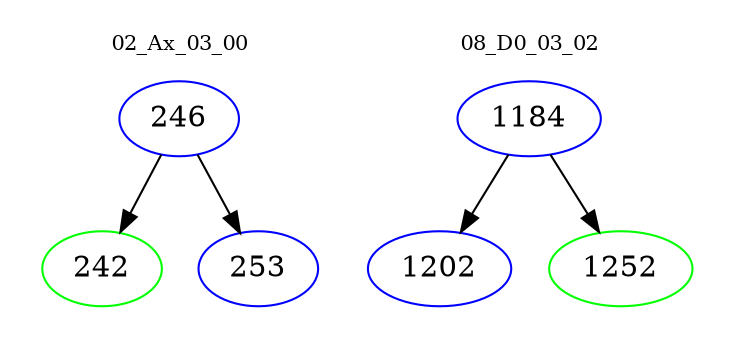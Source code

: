 digraph{
subgraph cluster_0 {
color = white
label = "02_Ax_03_00";
fontsize=10;
T0_246 [label="246", color="blue"]
T0_246 -> T0_242 [color="black"]
T0_242 [label="242", color="green"]
T0_246 -> T0_253 [color="black"]
T0_253 [label="253", color="blue"]
}
subgraph cluster_1 {
color = white
label = "08_D0_03_02";
fontsize=10;
T1_1184 [label="1184", color="blue"]
T1_1184 -> T1_1202 [color="black"]
T1_1202 [label="1202", color="blue"]
T1_1184 -> T1_1252 [color="black"]
T1_1252 [label="1252", color="green"]
}
}
